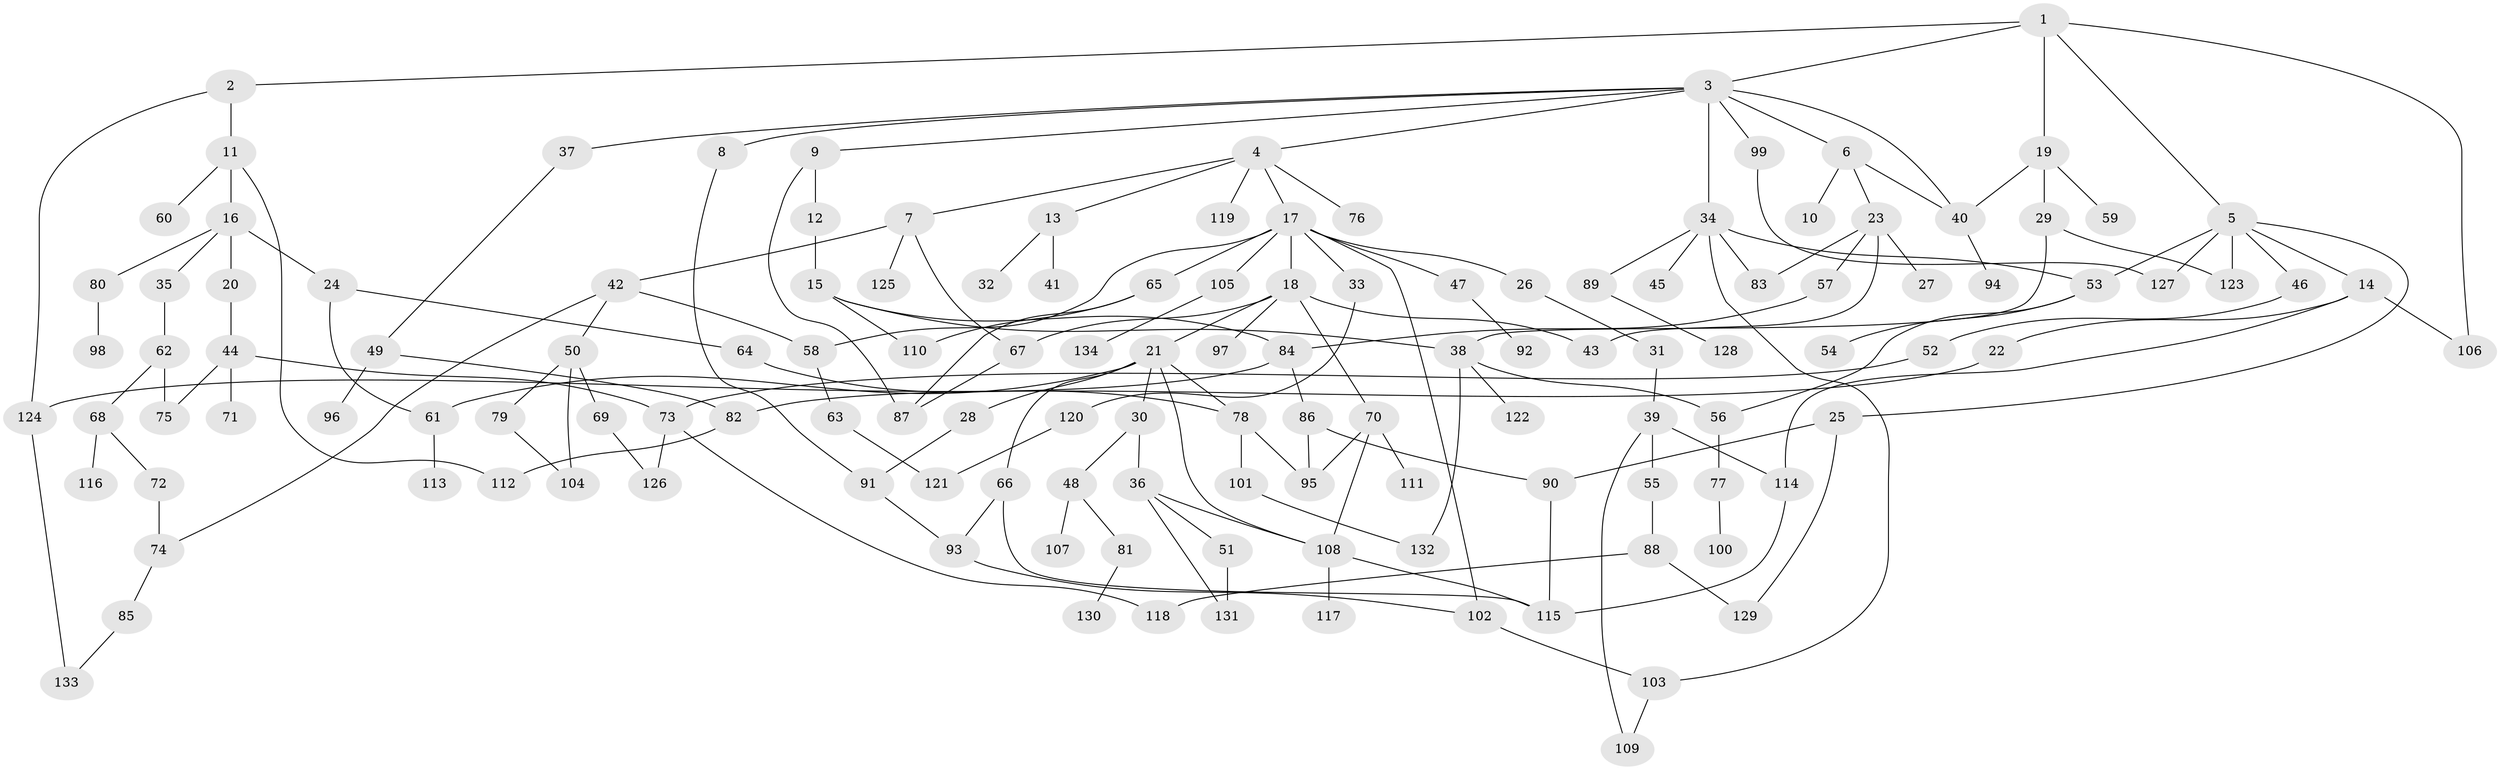 // Generated by graph-tools (version 1.1) at 2025/34/03/09/25 02:34:22]
// undirected, 134 vertices, 179 edges
graph export_dot {
graph [start="1"]
  node [color=gray90,style=filled];
  1;
  2;
  3;
  4;
  5;
  6;
  7;
  8;
  9;
  10;
  11;
  12;
  13;
  14;
  15;
  16;
  17;
  18;
  19;
  20;
  21;
  22;
  23;
  24;
  25;
  26;
  27;
  28;
  29;
  30;
  31;
  32;
  33;
  34;
  35;
  36;
  37;
  38;
  39;
  40;
  41;
  42;
  43;
  44;
  45;
  46;
  47;
  48;
  49;
  50;
  51;
  52;
  53;
  54;
  55;
  56;
  57;
  58;
  59;
  60;
  61;
  62;
  63;
  64;
  65;
  66;
  67;
  68;
  69;
  70;
  71;
  72;
  73;
  74;
  75;
  76;
  77;
  78;
  79;
  80;
  81;
  82;
  83;
  84;
  85;
  86;
  87;
  88;
  89;
  90;
  91;
  92;
  93;
  94;
  95;
  96;
  97;
  98;
  99;
  100;
  101;
  102;
  103;
  104;
  105;
  106;
  107;
  108;
  109;
  110;
  111;
  112;
  113;
  114;
  115;
  116;
  117;
  118;
  119;
  120;
  121;
  122;
  123;
  124;
  125;
  126;
  127;
  128;
  129;
  130;
  131;
  132;
  133;
  134;
  1 -- 2;
  1 -- 3;
  1 -- 5;
  1 -- 19;
  1 -- 106;
  2 -- 11;
  2 -- 124;
  3 -- 4;
  3 -- 6;
  3 -- 8;
  3 -- 9;
  3 -- 34;
  3 -- 37;
  3 -- 40;
  3 -- 99;
  4 -- 7;
  4 -- 13;
  4 -- 17;
  4 -- 76;
  4 -- 119;
  5 -- 14;
  5 -- 25;
  5 -- 46;
  5 -- 53;
  5 -- 123;
  5 -- 127;
  6 -- 10;
  6 -- 23;
  6 -- 40;
  7 -- 42;
  7 -- 125;
  7 -- 67;
  8 -- 91;
  9 -- 12;
  9 -- 87;
  11 -- 16;
  11 -- 60;
  11 -- 112;
  12 -- 15;
  13 -- 32;
  13 -- 41;
  14 -- 22;
  14 -- 106;
  14 -- 114;
  15 -- 38;
  15 -- 84;
  15 -- 110;
  16 -- 20;
  16 -- 24;
  16 -- 35;
  16 -- 80;
  17 -- 18;
  17 -- 26;
  17 -- 33;
  17 -- 47;
  17 -- 58;
  17 -- 65;
  17 -- 105;
  17 -- 102;
  18 -- 21;
  18 -- 67;
  18 -- 70;
  18 -- 97;
  18 -- 43;
  19 -- 29;
  19 -- 59;
  19 -- 40;
  20 -- 44;
  21 -- 28;
  21 -- 30;
  21 -- 61;
  21 -- 66;
  21 -- 78;
  21 -- 108;
  22 -- 82;
  23 -- 27;
  23 -- 43;
  23 -- 57;
  23 -- 83;
  24 -- 64;
  24 -- 61;
  25 -- 129;
  25 -- 90;
  26 -- 31;
  28 -- 91;
  29 -- 123;
  29 -- 38;
  30 -- 36;
  30 -- 48;
  31 -- 39;
  33 -- 120;
  34 -- 45;
  34 -- 83;
  34 -- 89;
  34 -- 103;
  34 -- 53;
  35 -- 62;
  36 -- 51;
  36 -- 131;
  36 -- 108;
  37 -- 49;
  38 -- 56;
  38 -- 122;
  38 -- 132;
  39 -- 55;
  39 -- 109;
  39 -- 114;
  40 -- 94;
  42 -- 50;
  42 -- 58;
  42 -- 74;
  44 -- 71;
  44 -- 73;
  44 -- 75;
  46 -- 52;
  47 -- 92;
  48 -- 81;
  48 -- 107;
  49 -- 82;
  49 -- 96;
  50 -- 69;
  50 -- 79;
  50 -- 104;
  51 -- 131;
  52 -- 73;
  53 -- 54;
  53 -- 56;
  55 -- 88;
  56 -- 77;
  57 -- 84;
  58 -- 63;
  61 -- 113;
  62 -- 68;
  62 -- 75;
  63 -- 121;
  64 -- 78;
  65 -- 110;
  65 -- 87;
  66 -- 93;
  66 -- 115;
  67 -- 87;
  68 -- 72;
  68 -- 116;
  69 -- 126;
  70 -- 108;
  70 -- 111;
  70 -- 95;
  72 -- 74;
  73 -- 118;
  73 -- 126;
  74 -- 85;
  77 -- 100;
  78 -- 101;
  78 -- 95;
  79 -- 104;
  80 -- 98;
  81 -- 130;
  82 -- 112;
  84 -- 86;
  84 -- 124;
  85 -- 133;
  86 -- 90;
  86 -- 95;
  88 -- 129;
  88 -- 118;
  89 -- 128;
  90 -- 115;
  91 -- 93;
  93 -- 102;
  99 -- 127;
  101 -- 132;
  102 -- 103;
  103 -- 109;
  105 -- 134;
  108 -- 117;
  108 -- 115;
  114 -- 115;
  120 -- 121;
  124 -- 133;
}
